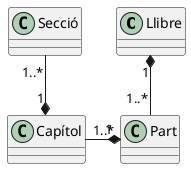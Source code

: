@startuml 1
skinparam linetype ortho
Llibre "1" *-d- "1..*" Part
Part "1" *-l- "1..*" Capítol
Capítol "1" *-u- "1..*" Secció
@enduml

@startuml 2
skinparam linetype ortho
class Llibre {
	editor
	data
	ISBN
}
class Part {
	títol
	número
}
class Capítol {
	títol
	número
	resum
}
class Secció {
	títol
	número
}

Llibre "1" *-d- "1..*" Part
Part "1" *-l- "1..*" Capítol
Capítol "1" *-u- "1..*" Secció
@enduml

@startuml 3
skinparam linetype ortho
class Llibre {
	editor
	data
	ISBN
}
class Part extends Fragment
class Capítol extends Fragment {
	resum
}
class Secció extends Fragment 
abstract Fragment {
	títol
	número
}

Llibre "1" *-d- "1..*" Part
Part "1" *-l- "1..*" Capítol
Capítol "1" *-l- "1..*" Secció
@enduml

@startuml 4
skinparam linetype ortho
class Persona

Persona "1" -- "0..*" Persona : ↓ té fills
Persona "1" -- "1..*" Persona : ↓ té pares
@enduml

@startuml 5

class Treballador
class Habilitat
class Activitat
class Projecte
class Experiència {
	anys
}


Treballador "5..* Treballadors" <-- "1 Encarregat" Treballador : Té a càrrec
Activitat "1" --> "*" Activitat : Següent

Treballador "0..*" -- "3..*" Habilitat : Té
(Treballador, Habilitat) .. Experiència

@enduml
